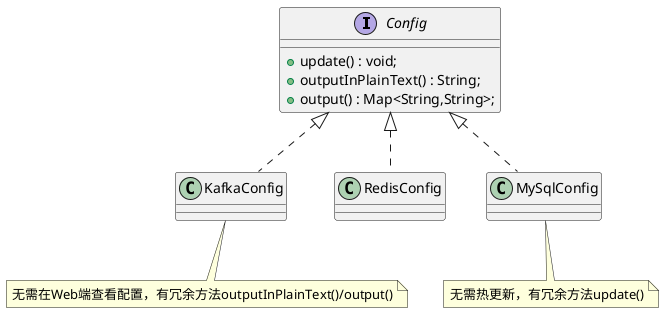 @startuml
interface Config {
 + update() : void;
 + outputInPlainText() : String;
 + output() : Map<String,String>;
}
class KafkaConfig implements Config {}
note bottom of KafkaConfig: 无需在Web端查看配置，有冗余方法outputInPlainText()/output()
class RedisConfig implements Config {}
class MySqlConfig implements Config {}
note bottom of MySqlConfig: 无需热更新，有冗余方法update()
@enduml